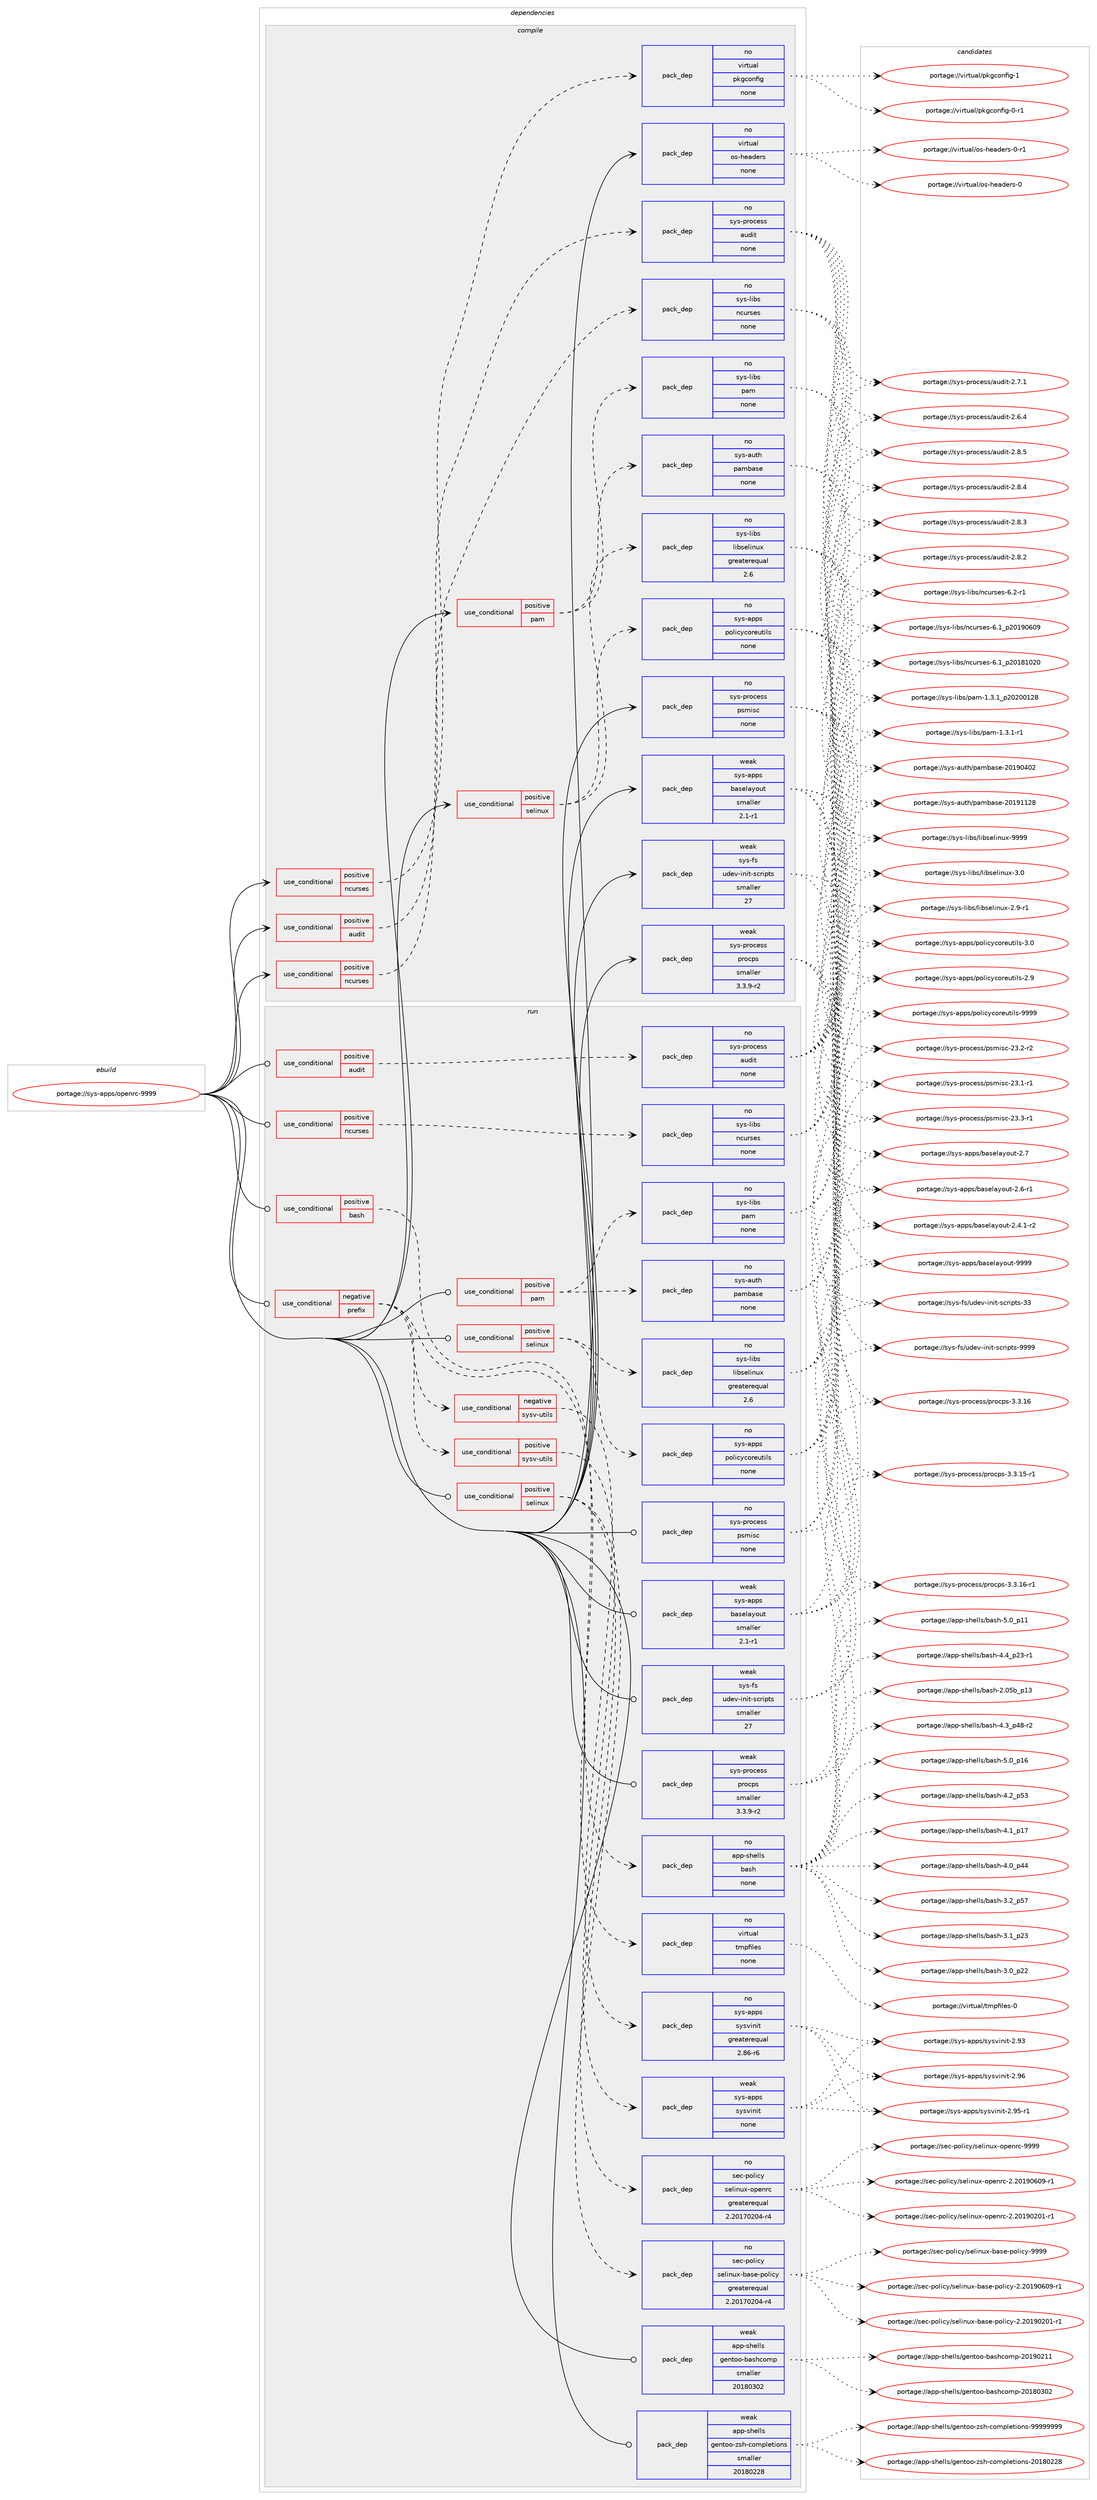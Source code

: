 digraph prolog {

# *************
# Graph options
# *************

newrank=true;
concentrate=true;
compound=true;
graph [rankdir=LR,fontname=Helvetica,fontsize=10,ranksep=1.5];#, ranksep=2.5, nodesep=0.2];
edge  [arrowhead=vee];
node  [fontname=Helvetica,fontsize=10];

# **********
# The ebuild
# **********

subgraph cluster_leftcol {
color=gray;
rank=same;
label=<<i>ebuild</i>>;
id [label="portage://sys-apps/openrc-9999", color=red, width=4, href="../sys-apps/openrc-9999.svg"];
}

# ****************
# The dependencies
# ****************

subgraph cluster_midcol {
color=gray;
label=<<i>dependencies</i>>;
subgraph cluster_compile {
fillcolor="#eeeeee";
style=filled;
label=<<i>compile</i>>;
subgraph cond8708 {
dependency42035 [label=<<TABLE BORDER="0" CELLBORDER="1" CELLSPACING="0" CELLPADDING="4"><TR><TD ROWSPAN="3" CELLPADDING="10">use_conditional</TD></TR><TR><TD>positive</TD></TR><TR><TD>audit</TD></TR></TABLE>>, shape=none, color=red];
subgraph pack32331 {
dependency42036 [label=<<TABLE BORDER="0" CELLBORDER="1" CELLSPACING="0" CELLPADDING="4" WIDTH="220"><TR><TD ROWSPAN="6" CELLPADDING="30">pack_dep</TD></TR><TR><TD WIDTH="110">no</TD></TR><TR><TD>sys-process</TD></TR><TR><TD>audit</TD></TR><TR><TD>none</TD></TR><TR><TD></TD></TR></TABLE>>, shape=none, color=blue];
}
dependency42035:e -> dependency42036:w [weight=20,style="dashed",arrowhead="vee"];
}
id:e -> dependency42035:w [weight=20,style="solid",arrowhead="vee"];
subgraph cond8709 {
dependency42037 [label=<<TABLE BORDER="0" CELLBORDER="1" CELLSPACING="0" CELLPADDING="4"><TR><TD ROWSPAN="3" CELLPADDING="10">use_conditional</TD></TR><TR><TD>positive</TD></TR><TR><TD>ncurses</TD></TR></TABLE>>, shape=none, color=red];
subgraph pack32332 {
dependency42038 [label=<<TABLE BORDER="0" CELLBORDER="1" CELLSPACING="0" CELLPADDING="4" WIDTH="220"><TR><TD ROWSPAN="6" CELLPADDING="30">pack_dep</TD></TR><TR><TD WIDTH="110">no</TD></TR><TR><TD>sys-libs</TD></TR><TR><TD>ncurses</TD></TR><TR><TD>none</TD></TR><TR><TD></TD></TR></TABLE>>, shape=none, color=blue];
}
dependency42037:e -> dependency42038:w [weight=20,style="dashed",arrowhead="vee"];
}
id:e -> dependency42037:w [weight=20,style="solid",arrowhead="vee"];
subgraph cond8710 {
dependency42039 [label=<<TABLE BORDER="0" CELLBORDER="1" CELLSPACING="0" CELLPADDING="4"><TR><TD ROWSPAN="3" CELLPADDING="10">use_conditional</TD></TR><TR><TD>positive</TD></TR><TR><TD>ncurses</TD></TR></TABLE>>, shape=none, color=red];
subgraph pack32333 {
dependency42040 [label=<<TABLE BORDER="0" CELLBORDER="1" CELLSPACING="0" CELLPADDING="4" WIDTH="220"><TR><TD ROWSPAN="6" CELLPADDING="30">pack_dep</TD></TR><TR><TD WIDTH="110">no</TD></TR><TR><TD>virtual</TD></TR><TR><TD>pkgconfig</TD></TR><TR><TD>none</TD></TR><TR><TD></TD></TR></TABLE>>, shape=none, color=blue];
}
dependency42039:e -> dependency42040:w [weight=20,style="dashed",arrowhead="vee"];
}
id:e -> dependency42039:w [weight=20,style="solid",arrowhead="vee"];
subgraph cond8711 {
dependency42041 [label=<<TABLE BORDER="0" CELLBORDER="1" CELLSPACING="0" CELLPADDING="4"><TR><TD ROWSPAN="3" CELLPADDING="10">use_conditional</TD></TR><TR><TD>positive</TD></TR><TR><TD>pam</TD></TR></TABLE>>, shape=none, color=red];
subgraph pack32334 {
dependency42042 [label=<<TABLE BORDER="0" CELLBORDER="1" CELLSPACING="0" CELLPADDING="4" WIDTH="220"><TR><TD ROWSPAN="6" CELLPADDING="30">pack_dep</TD></TR><TR><TD WIDTH="110">no</TD></TR><TR><TD>sys-auth</TD></TR><TR><TD>pambase</TD></TR><TR><TD>none</TD></TR><TR><TD></TD></TR></TABLE>>, shape=none, color=blue];
}
dependency42041:e -> dependency42042:w [weight=20,style="dashed",arrowhead="vee"];
subgraph pack32335 {
dependency42043 [label=<<TABLE BORDER="0" CELLBORDER="1" CELLSPACING="0" CELLPADDING="4" WIDTH="220"><TR><TD ROWSPAN="6" CELLPADDING="30">pack_dep</TD></TR><TR><TD WIDTH="110">no</TD></TR><TR><TD>sys-libs</TD></TR><TR><TD>pam</TD></TR><TR><TD>none</TD></TR><TR><TD></TD></TR></TABLE>>, shape=none, color=blue];
}
dependency42041:e -> dependency42043:w [weight=20,style="dashed",arrowhead="vee"];
}
id:e -> dependency42041:w [weight=20,style="solid",arrowhead="vee"];
subgraph cond8712 {
dependency42044 [label=<<TABLE BORDER="0" CELLBORDER="1" CELLSPACING="0" CELLPADDING="4"><TR><TD ROWSPAN="3" CELLPADDING="10">use_conditional</TD></TR><TR><TD>positive</TD></TR><TR><TD>selinux</TD></TR></TABLE>>, shape=none, color=red];
subgraph pack32336 {
dependency42045 [label=<<TABLE BORDER="0" CELLBORDER="1" CELLSPACING="0" CELLPADDING="4" WIDTH="220"><TR><TD ROWSPAN="6" CELLPADDING="30">pack_dep</TD></TR><TR><TD WIDTH="110">no</TD></TR><TR><TD>sys-apps</TD></TR><TR><TD>policycoreutils</TD></TR><TR><TD>none</TD></TR><TR><TD></TD></TR></TABLE>>, shape=none, color=blue];
}
dependency42044:e -> dependency42045:w [weight=20,style="dashed",arrowhead="vee"];
subgraph pack32337 {
dependency42046 [label=<<TABLE BORDER="0" CELLBORDER="1" CELLSPACING="0" CELLPADDING="4" WIDTH="220"><TR><TD ROWSPAN="6" CELLPADDING="30">pack_dep</TD></TR><TR><TD WIDTH="110">no</TD></TR><TR><TD>sys-libs</TD></TR><TR><TD>libselinux</TD></TR><TR><TD>greaterequal</TD></TR><TR><TD>2.6</TD></TR></TABLE>>, shape=none, color=blue];
}
dependency42044:e -> dependency42046:w [weight=20,style="dashed",arrowhead="vee"];
}
id:e -> dependency42044:w [weight=20,style="solid",arrowhead="vee"];
subgraph pack32338 {
dependency42047 [label=<<TABLE BORDER="0" CELLBORDER="1" CELLSPACING="0" CELLPADDING="4" WIDTH="220"><TR><TD ROWSPAN="6" CELLPADDING="30">pack_dep</TD></TR><TR><TD WIDTH="110">no</TD></TR><TR><TD>sys-process</TD></TR><TR><TD>psmisc</TD></TR><TR><TD>none</TD></TR><TR><TD></TD></TR></TABLE>>, shape=none, color=blue];
}
id:e -> dependency42047:w [weight=20,style="solid",arrowhead="vee"];
subgraph pack32339 {
dependency42048 [label=<<TABLE BORDER="0" CELLBORDER="1" CELLSPACING="0" CELLPADDING="4" WIDTH="220"><TR><TD ROWSPAN="6" CELLPADDING="30">pack_dep</TD></TR><TR><TD WIDTH="110">no</TD></TR><TR><TD>virtual</TD></TR><TR><TD>os-headers</TD></TR><TR><TD>none</TD></TR><TR><TD></TD></TR></TABLE>>, shape=none, color=blue];
}
id:e -> dependency42048:w [weight=20,style="solid",arrowhead="vee"];
subgraph pack32340 {
dependency42049 [label=<<TABLE BORDER="0" CELLBORDER="1" CELLSPACING="0" CELLPADDING="4" WIDTH="220"><TR><TD ROWSPAN="6" CELLPADDING="30">pack_dep</TD></TR><TR><TD WIDTH="110">weak</TD></TR><TR><TD>sys-apps</TD></TR><TR><TD>baselayout</TD></TR><TR><TD>smaller</TD></TR><TR><TD>2.1-r1</TD></TR></TABLE>>, shape=none, color=blue];
}
id:e -> dependency42049:w [weight=20,style="solid",arrowhead="vee"];
subgraph pack32341 {
dependency42050 [label=<<TABLE BORDER="0" CELLBORDER="1" CELLSPACING="0" CELLPADDING="4" WIDTH="220"><TR><TD ROWSPAN="6" CELLPADDING="30">pack_dep</TD></TR><TR><TD WIDTH="110">weak</TD></TR><TR><TD>sys-fs</TD></TR><TR><TD>udev-init-scripts</TD></TR><TR><TD>smaller</TD></TR><TR><TD>27</TD></TR></TABLE>>, shape=none, color=blue];
}
id:e -> dependency42050:w [weight=20,style="solid",arrowhead="vee"];
subgraph pack32342 {
dependency42051 [label=<<TABLE BORDER="0" CELLBORDER="1" CELLSPACING="0" CELLPADDING="4" WIDTH="220"><TR><TD ROWSPAN="6" CELLPADDING="30">pack_dep</TD></TR><TR><TD WIDTH="110">weak</TD></TR><TR><TD>sys-process</TD></TR><TR><TD>procps</TD></TR><TR><TD>smaller</TD></TR><TR><TD>3.3.9-r2</TD></TR></TABLE>>, shape=none, color=blue];
}
id:e -> dependency42051:w [weight=20,style="solid",arrowhead="vee"];
}
subgraph cluster_compileandrun {
fillcolor="#eeeeee";
style=filled;
label=<<i>compile and run</i>>;
}
subgraph cluster_run {
fillcolor="#eeeeee";
style=filled;
label=<<i>run</i>>;
subgraph cond8713 {
dependency42052 [label=<<TABLE BORDER="0" CELLBORDER="1" CELLSPACING="0" CELLPADDING="4"><TR><TD ROWSPAN="3" CELLPADDING="10">use_conditional</TD></TR><TR><TD>negative</TD></TR><TR><TD>prefix</TD></TR></TABLE>>, shape=none, color=red];
subgraph cond8714 {
dependency42053 [label=<<TABLE BORDER="0" CELLBORDER="1" CELLSPACING="0" CELLPADDING="4"><TR><TD ROWSPAN="3" CELLPADDING="10">use_conditional</TD></TR><TR><TD>positive</TD></TR><TR><TD>sysv-utils</TD></TR></TABLE>>, shape=none, color=red];
subgraph pack32343 {
dependency42054 [label=<<TABLE BORDER="0" CELLBORDER="1" CELLSPACING="0" CELLPADDING="4" WIDTH="220"><TR><TD ROWSPAN="6" CELLPADDING="30">pack_dep</TD></TR><TR><TD WIDTH="110">weak</TD></TR><TR><TD>sys-apps</TD></TR><TR><TD>sysvinit</TD></TR><TR><TD>none</TD></TR><TR><TD></TD></TR></TABLE>>, shape=none, color=blue];
}
dependency42053:e -> dependency42054:w [weight=20,style="dashed",arrowhead="vee"];
}
dependency42052:e -> dependency42053:w [weight=20,style="dashed",arrowhead="vee"];
subgraph cond8715 {
dependency42055 [label=<<TABLE BORDER="0" CELLBORDER="1" CELLSPACING="0" CELLPADDING="4"><TR><TD ROWSPAN="3" CELLPADDING="10">use_conditional</TD></TR><TR><TD>negative</TD></TR><TR><TD>sysv-utils</TD></TR></TABLE>>, shape=none, color=red];
subgraph pack32344 {
dependency42056 [label=<<TABLE BORDER="0" CELLBORDER="1" CELLSPACING="0" CELLPADDING="4" WIDTH="220"><TR><TD ROWSPAN="6" CELLPADDING="30">pack_dep</TD></TR><TR><TD WIDTH="110">no</TD></TR><TR><TD>sys-apps</TD></TR><TR><TD>sysvinit</TD></TR><TR><TD>greaterequal</TD></TR><TR><TD>2.86-r6</TD></TR></TABLE>>, shape=none, color=blue];
}
dependency42055:e -> dependency42056:w [weight=20,style="dashed",arrowhead="vee"];
}
dependency42052:e -> dependency42055:w [weight=20,style="dashed",arrowhead="vee"];
subgraph pack32345 {
dependency42057 [label=<<TABLE BORDER="0" CELLBORDER="1" CELLSPACING="0" CELLPADDING="4" WIDTH="220"><TR><TD ROWSPAN="6" CELLPADDING="30">pack_dep</TD></TR><TR><TD WIDTH="110">no</TD></TR><TR><TD>virtual</TD></TR><TR><TD>tmpfiles</TD></TR><TR><TD>none</TD></TR><TR><TD></TD></TR></TABLE>>, shape=none, color=blue];
}
dependency42052:e -> dependency42057:w [weight=20,style="dashed",arrowhead="vee"];
}
id:e -> dependency42052:w [weight=20,style="solid",arrowhead="odot"];
subgraph cond8716 {
dependency42058 [label=<<TABLE BORDER="0" CELLBORDER="1" CELLSPACING="0" CELLPADDING="4"><TR><TD ROWSPAN="3" CELLPADDING="10">use_conditional</TD></TR><TR><TD>positive</TD></TR><TR><TD>audit</TD></TR></TABLE>>, shape=none, color=red];
subgraph pack32346 {
dependency42059 [label=<<TABLE BORDER="0" CELLBORDER="1" CELLSPACING="0" CELLPADDING="4" WIDTH="220"><TR><TD ROWSPAN="6" CELLPADDING="30">pack_dep</TD></TR><TR><TD WIDTH="110">no</TD></TR><TR><TD>sys-process</TD></TR><TR><TD>audit</TD></TR><TR><TD>none</TD></TR><TR><TD></TD></TR></TABLE>>, shape=none, color=blue];
}
dependency42058:e -> dependency42059:w [weight=20,style="dashed",arrowhead="vee"];
}
id:e -> dependency42058:w [weight=20,style="solid",arrowhead="odot"];
subgraph cond8717 {
dependency42060 [label=<<TABLE BORDER="0" CELLBORDER="1" CELLSPACING="0" CELLPADDING="4"><TR><TD ROWSPAN="3" CELLPADDING="10">use_conditional</TD></TR><TR><TD>positive</TD></TR><TR><TD>bash</TD></TR></TABLE>>, shape=none, color=red];
subgraph pack32347 {
dependency42061 [label=<<TABLE BORDER="0" CELLBORDER="1" CELLSPACING="0" CELLPADDING="4" WIDTH="220"><TR><TD ROWSPAN="6" CELLPADDING="30">pack_dep</TD></TR><TR><TD WIDTH="110">no</TD></TR><TR><TD>app-shells</TD></TR><TR><TD>bash</TD></TR><TR><TD>none</TD></TR><TR><TD></TD></TR></TABLE>>, shape=none, color=blue];
}
dependency42060:e -> dependency42061:w [weight=20,style="dashed",arrowhead="vee"];
}
id:e -> dependency42060:w [weight=20,style="solid",arrowhead="odot"];
subgraph cond8718 {
dependency42062 [label=<<TABLE BORDER="0" CELLBORDER="1" CELLSPACING="0" CELLPADDING="4"><TR><TD ROWSPAN="3" CELLPADDING="10">use_conditional</TD></TR><TR><TD>positive</TD></TR><TR><TD>ncurses</TD></TR></TABLE>>, shape=none, color=red];
subgraph pack32348 {
dependency42063 [label=<<TABLE BORDER="0" CELLBORDER="1" CELLSPACING="0" CELLPADDING="4" WIDTH="220"><TR><TD ROWSPAN="6" CELLPADDING="30">pack_dep</TD></TR><TR><TD WIDTH="110">no</TD></TR><TR><TD>sys-libs</TD></TR><TR><TD>ncurses</TD></TR><TR><TD>none</TD></TR><TR><TD></TD></TR></TABLE>>, shape=none, color=blue];
}
dependency42062:e -> dependency42063:w [weight=20,style="dashed",arrowhead="vee"];
}
id:e -> dependency42062:w [weight=20,style="solid",arrowhead="odot"];
subgraph cond8719 {
dependency42064 [label=<<TABLE BORDER="0" CELLBORDER="1" CELLSPACING="0" CELLPADDING="4"><TR><TD ROWSPAN="3" CELLPADDING="10">use_conditional</TD></TR><TR><TD>positive</TD></TR><TR><TD>pam</TD></TR></TABLE>>, shape=none, color=red];
subgraph pack32349 {
dependency42065 [label=<<TABLE BORDER="0" CELLBORDER="1" CELLSPACING="0" CELLPADDING="4" WIDTH="220"><TR><TD ROWSPAN="6" CELLPADDING="30">pack_dep</TD></TR><TR><TD WIDTH="110">no</TD></TR><TR><TD>sys-auth</TD></TR><TR><TD>pambase</TD></TR><TR><TD>none</TD></TR><TR><TD></TD></TR></TABLE>>, shape=none, color=blue];
}
dependency42064:e -> dependency42065:w [weight=20,style="dashed",arrowhead="vee"];
subgraph pack32350 {
dependency42066 [label=<<TABLE BORDER="0" CELLBORDER="1" CELLSPACING="0" CELLPADDING="4" WIDTH="220"><TR><TD ROWSPAN="6" CELLPADDING="30">pack_dep</TD></TR><TR><TD WIDTH="110">no</TD></TR><TR><TD>sys-libs</TD></TR><TR><TD>pam</TD></TR><TR><TD>none</TD></TR><TR><TD></TD></TR></TABLE>>, shape=none, color=blue];
}
dependency42064:e -> dependency42066:w [weight=20,style="dashed",arrowhead="vee"];
}
id:e -> dependency42064:w [weight=20,style="solid",arrowhead="odot"];
subgraph cond8720 {
dependency42067 [label=<<TABLE BORDER="0" CELLBORDER="1" CELLSPACING="0" CELLPADDING="4"><TR><TD ROWSPAN="3" CELLPADDING="10">use_conditional</TD></TR><TR><TD>positive</TD></TR><TR><TD>selinux</TD></TR></TABLE>>, shape=none, color=red];
subgraph pack32351 {
dependency42068 [label=<<TABLE BORDER="0" CELLBORDER="1" CELLSPACING="0" CELLPADDING="4" WIDTH="220"><TR><TD ROWSPAN="6" CELLPADDING="30">pack_dep</TD></TR><TR><TD WIDTH="110">no</TD></TR><TR><TD>sec-policy</TD></TR><TR><TD>selinux-base-policy</TD></TR><TR><TD>greaterequal</TD></TR><TR><TD>2.20170204-r4</TD></TR></TABLE>>, shape=none, color=blue];
}
dependency42067:e -> dependency42068:w [weight=20,style="dashed",arrowhead="vee"];
subgraph pack32352 {
dependency42069 [label=<<TABLE BORDER="0" CELLBORDER="1" CELLSPACING="0" CELLPADDING="4" WIDTH="220"><TR><TD ROWSPAN="6" CELLPADDING="30">pack_dep</TD></TR><TR><TD WIDTH="110">no</TD></TR><TR><TD>sec-policy</TD></TR><TR><TD>selinux-openrc</TD></TR><TR><TD>greaterequal</TD></TR><TR><TD>2.20170204-r4</TD></TR></TABLE>>, shape=none, color=blue];
}
dependency42067:e -> dependency42069:w [weight=20,style="dashed",arrowhead="vee"];
}
id:e -> dependency42067:w [weight=20,style="solid",arrowhead="odot"];
subgraph cond8721 {
dependency42070 [label=<<TABLE BORDER="0" CELLBORDER="1" CELLSPACING="0" CELLPADDING="4"><TR><TD ROWSPAN="3" CELLPADDING="10">use_conditional</TD></TR><TR><TD>positive</TD></TR><TR><TD>selinux</TD></TR></TABLE>>, shape=none, color=red];
subgraph pack32353 {
dependency42071 [label=<<TABLE BORDER="0" CELLBORDER="1" CELLSPACING="0" CELLPADDING="4" WIDTH="220"><TR><TD ROWSPAN="6" CELLPADDING="30">pack_dep</TD></TR><TR><TD WIDTH="110">no</TD></TR><TR><TD>sys-apps</TD></TR><TR><TD>policycoreutils</TD></TR><TR><TD>none</TD></TR><TR><TD></TD></TR></TABLE>>, shape=none, color=blue];
}
dependency42070:e -> dependency42071:w [weight=20,style="dashed",arrowhead="vee"];
subgraph pack32354 {
dependency42072 [label=<<TABLE BORDER="0" CELLBORDER="1" CELLSPACING="0" CELLPADDING="4" WIDTH="220"><TR><TD ROWSPAN="6" CELLPADDING="30">pack_dep</TD></TR><TR><TD WIDTH="110">no</TD></TR><TR><TD>sys-libs</TD></TR><TR><TD>libselinux</TD></TR><TR><TD>greaterequal</TD></TR><TR><TD>2.6</TD></TR></TABLE>>, shape=none, color=blue];
}
dependency42070:e -> dependency42072:w [weight=20,style="dashed",arrowhead="vee"];
}
id:e -> dependency42070:w [weight=20,style="solid",arrowhead="odot"];
subgraph pack32355 {
dependency42073 [label=<<TABLE BORDER="0" CELLBORDER="1" CELLSPACING="0" CELLPADDING="4" WIDTH="220"><TR><TD ROWSPAN="6" CELLPADDING="30">pack_dep</TD></TR><TR><TD WIDTH="110">no</TD></TR><TR><TD>sys-process</TD></TR><TR><TD>psmisc</TD></TR><TR><TD>none</TD></TR><TR><TD></TD></TR></TABLE>>, shape=none, color=blue];
}
id:e -> dependency42073:w [weight=20,style="solid",arrowhead="odot"];
subgraph pack32356 {
dependency42074 [label=<<TABLE BORDER="0" CELLBORDER="1" CELLSPACING="0" CELLPADDING="4" WIDTH="220"><TR><TD ROWSPAN="6" CELLPADDING="30">pack_dep</TD></TR><TR><TD WIDTH="110">weak</TD></TR><TR><TD>app-shells</TD></TR><TR><TD>gentoo-bashcomp</TD></TR><TR><TD>smaller</TD></TR><TR><TD>20180302</TD></TR></TABLE>>, shape=none, color=blue];
}
id:e -> dependency42074:w [weight=20,style="solid",arrowhead="odot"];
subgraph pack32357 {
dependency42075 [label=<<TABLE BORDER="0" CELLBORDER="1" CELLSPACING="0" CELLPADDING="4" WIDTH="220"><TR><TD ROWSPAN="6" CELLPADDING="30">pack_dep</TD></TR><TR><TD WIDTH="110">weak</TD></TR><TR><TD>app-shells</TD></TR><TR><TD>gentoo-zsh-completions</TD></TR><TR><TD>smaller</TD></TR><TR><TD>20180228</TD></TR></TABLE>>, shape=none, color=blue];
}
id:e -> dependency42075:w [weight=20,style="solid",arrowhead="odot"];
subgraph pack32358 {
dependency42076 [label=<<TABLE BORDER="0" CELLBORDER="1" CELLSPACING="0" CELLPADDING="4" WIDTH="220"><TR><TD ROWSPAN="6" CELLPADDING="30">pack_dep</TD></TR><TR><TD WIDTH="110">weak</TD></TR><TR><TD>sys-apps</TD></TR><TR><TD>baselayout</TD></TR><TR><TD>smaller</TD></TR><TR><TD>2.1-r1</TD></TR></TABLE>>, shape=none, color=blue];
}
id:e -> dependency42076:w [weight=20,style="solid",arrowhead="odot"];
subgraph pack32359 {
dependency42077 [label=<<TABLE BORDER="0" CELLBORDER="1" CELLSPACING="0" CELLPADDING="4" WIDTH="220"><TR><TD ROWSPAN="6" CELLPADDING="30">pack_dep</TD></TR><TR><TD WIDTH="110">weak</TD></TR><TR><TD>sys-fs</TD></TR><TR><TD>udev-init-scripts</TD></TR><TR><TD>smaller</TD></TR><TR><TD>27</TD></TR></TABLE>>, shape=none, color=blue];
}
id:e -> dependency42077:w [weight=20,style="solid",arrowhead="odot"];
subgraph pack32360 {
dependency42078 [label=<<TABLE BORDER="0" CELLBORDER="1" CELLSPACING="0" CELLPADDING="4" WIDTH="220"><TR><TD ROWSPAN="6" CELLPADDING="30">pack_dep</TD></TR><TR><TD WIDTH="110">weak</TD></TR><TR><TD>sys-process</TD></TR><TR><TD>procps</TD></TR><TR><TD>smaller</TD></TR><TR><TD>3.3.9-r2</TD></TR></TABLE>>, shape=none, color=blue];
}
id:e -> dependency42078:w [weight=20,style="solid",arrowhead="odot"];
}
}

# **************
# The candidates
# **************

subgraph cluster_choices {
rank=same;
color=gray;
label=<<i>candidates</i>>;

subgraph choice32331 {
color=black;
nodesep=1;
choice11512111545112114111991011151154797117100105116455046564653 [label="portage://sys-process/audit-2.8.5", color=red, width=4,href="../sys-process/audit-2.8.5.svg"];
choice11512111545112114111991011151154797117100105116455046564652 [label="portage://sys-process/audit-2.8.4", color=red, width=4,href="../sys-process/audit-2.8.4.svg"];
choice11512111545112114111991011151154797117100105116455046564651 [label="portage://sys-process/audit-2.8.3", color=red, width=4,href="../sys-process/audit-2.8.3.svg"];
choice11512111545112114111991011151154797117100105116455046564650 [label="portage://sys-process/audit-2.8.2", color=red, width=4,href="../sys-process/audit-2.8.2.svg"];
choice11512111545112114111991011151154797117100105116455046554649 [label="portage://sys-process/audit-2.7.1", color=red, width=4,href="../sys-process/audit-2.7.1.svg"];
choice11512111545112114111991011151154797117100105116455046544652 [label="portage://sys-process/audit-2.6.4", color=red, width=4,href="../sys-process/audit-2.6.4.svg"];
dependency42036:e -> choice11512111545112114111991011151154797117100105116455046564653:w [style=dotted,weight="100"];
dependency42036:e -> choice11512111545112114111991011151154797117100105116455046564652:w [style=dotted,weight="100"];
dependency42036:e -> choice11512111545112114111991011151154797117100105116455046564651:w [style=dotted,weight="100"];
dependency42036:e -> choice11512111545112114111991011151154797117100105116455046564650:w [style=dotted,weight="100"];
dependency42036:e -> choice11512111545112114111991011151154797117100105116455046554649:w [style=dotted,weight="100"];
dependency42036:e -> choice11512111545112114111991011151154797117100105116455046544652:w [style=dotted,weight="100"];
}
subgraph choice32332 {
color=black;
nodesep=1;
choice11512111545108105981154711099117114115101115455446504511449 [label="portage://sys-libs/ncurses-6.2-r1", color=red, width=4,href="../sys-libs/ncurses-6.2-r1.svg"];
choice1151211154510810598115471109911711411510111545544649951125048495748544857 [label="portage://sys-libs/ncurses-6.1_p20190609", color=red, width=4,href="../sys-libs/ncurses-6.1_p20190609.svg"];
choice1151211154510810598115471109911711411510111545544649951125048495649485048 [label="portage://sys-libs/ncurses-6.1_p20181020", color=red, width=4,href="../sys-libs/ncurses-6.1_p20181020.svg"];
dependency42038:e -> choice11512111545108105981154711099117114115101115455446504511449:w [style=dotted,weight="100"];
dependency42038:e -> choice1151211154510810598115471109911711411510111545544649951125048495748544857:w [style=dotted,weight="100"];
dependency42038:e -> choice1151211154510810598115471109911711411510111545544649951125048495649485048:w [style=dotted,weight="100"];
}
subgraph choice32333 {
color=black;
nodesep=1;
choice1181051141161179710847112107103991111101021051034549 [label="portage://virtual/pkgconfig-1", color=red, width=4,href="../virtual/pkgconfig-1.svg"];
choice11810511411611797108471121071039911111010210510345484511449 [label="portage://virtual/pkgconfig-0-r1", color=red, width=4,href="../virtual/pkgconfig-0-r1.svg"];
dependency42040:e -> choice1181051141161179710847112107103991111101021051034549:w [style=dotted,weight="100"];
dependency42040:e -> choice11810511411611797108471121071039911111010210510345484511449:w [style=dotted,weight="100"];
}
subgraph choice32334 {
color=black;
nodesep=1;
choice115121115459711711610447112971099897115101455048495749495056 [label="portage://sys-auth/pambase-20191128", color=red, width=4,href="../sys-auth/pambase-20191128.svg"];
choice115121115459711711610447112971099897115101455048495748524850 [label="portage://sys-auth/pambase-20190402", color=red, width=4,href="../sys-auth/pambase-20190402.svg"];
dependency42042:e -> choice115121115459711711610447112971099897115101455048495749495056:w [style=dotted,weight="100"];
dependency42042:e -> choice115121115459711711610447112971099897115101455048495748524850:w [style=dotted,weight="100"];
}
subgraph choice32335 {
color=black;
nodesep=1;
choice11512111545108105981154711297109454946514649951125048504848495056 [label="portage://sys-libs/pam-1.3.1_p20200128", color=red, width=4,href="../sys-libs/pam-1.3.1_p20200128.svg"];
choice115121115451081059811547112971094549465146494511449 [label="portage://sys-libs/pam-1.3.1-r1", color=red, width=4,href="../sys-libs/pam-1.3.1-r1.svg"];
dependency42043:e -> choice11512111545108105981154711297109454946514649951125048504848495056:w [style=dotted,weight="100"];
dependency42043:e -> choice115121115451081059811547112971094549465146494511449:w [style=dotted,weight="100"];
}
subgraph choice32336 {
color=black;
nodesep=1;
choice11512111545971121121154711211110810599121991111141011171161051081154557575757 [label="portage://sys-apps/policycoreutils-9999", color=red, width=4,href="../sys-apps/policycoreutils-9999.svg"];
choice115121115459711211211547112111108105991219911111410111711610510811545514648 [label="portage://sys-apps/policycoreutils-3.0", color=red, width=4,href="../sys-apps/policycoreutils-3.0.svg"];
choice115121115459711211211547112111108105991219911111410111711610510811545504657 [label="portage://sys-apps/policycoreutils-2.9", color=red, width=4,href="../sys-apps/policycoreutils-2.9.svg"];
dependency42045:e -> choice11512111545971121121154711211110810599121991111141011171161051081154557575757:w [style=dotted,weight="100"];
dependency42045:e -> choice115121115459711211211547112111108105991219911111410111711610510811545514648:w [style=dotted,weight="100"];
dependency42045:e -> choice115121115459711211211547112111108105991219911111410111711610510811545504657:w [style=dotted,weight="100"];
}
subgraph choice32337 {
color=black;
nodesep=1;
choice115121115451081059811547108105981151011081051101171204557575757 [label="portage://sys-libs/libselinux-9999", color=red, width=4,href="../sys-libs/libselinux-9999.svg"];
choice1151211154510810598115471081059811510110810511011712045514648 [label="portage://sys-libs/libselinux-3.0", color=red, width=4,href="../sys-libs/libselinux-3.0.svg"];
choice11512111545108105981154710810598115101108105110117120455046574511449 [label="portage://sys-libs/libselinux-2.9-r1", color=red, width=4,href="../sys-libs/libselinux-2.9-r1.svg"];
dependency42046:e -> choice115121115451081059811547108105981151011081051101171204557575757:w [style=dotted,weight="100"];
dependency42046:e -> choice1151211154510810598115471081059811510110810511011712045514648:w [style=dotted,weight="100"];
dependency42046:e -> choice11512111545108105981154710810598115101108105110117120455046574511449:w [style=dotted,weight="100"];
}
subgraph choice32338 {
color=black;
nodesep=1;
choice1151211154511211411199101115115471121151091051159945505146514511449 [label="portage://sys-process/psmisc-23.3-r1", color=red, width=4,href="../sys-process/psmisc-23.3-r1.svg"];
choice1151211154511211411199101115115471121151091051159945505146504511450 [label="portage://sys-process/psmisc-23.2-r2", color=red, width=4,href="../sys-process/psmisc-23.2-r2.svg"];
choice1151211154511211411199101115115471121151091051159945505146494511449 [label="portage://sys-process/psmisc-23.1-r1", color=red, width=4,href="../sys-process/psmisc-23.1-r1.svg"];
dependency42047:e -> choice1151211154511211411199101115115471121151091051159945505146514511449:w [style=dotted,weight="100"];
dependency42047:e -> choice1151211154511211411199101115115471121151091051159945505146504511450:w [style=dotted,weight="100"];
dependency42047:e -> choice1151211154511211411199101115115471121151091051159945505146494511449:w [style=dotted,weight="100"];
}
subgraph choice32339 {
color=black;
nodesep=1;
choice1181051141161179710847111115451041019710010111411545484511449 [label="portage://virtual/os-headers-0-r1", color=red, width=4,href="../virtual/os-headers-0-r1.svg"];
choice118105114116117971084711111545104101971001011141154548 [label="portage://virtual/os-headers-0", color=red, width=4,href="../virtual/os-headers-0.svg"];
dependency42048:e -> choice1181051141161179710847111115451041019710010111411545484511449:w [style=dotted,weight="100"];
dependency42048:e -> choice118105114116117971084711111545104101971001011141154548:w [style=dotted,weight="100"];
}
subgraph choice32340 {
color=black;
nodesep=1;
choice1151211154597112112115479897115101108971211111171164557575757 [label="portage://sys-apps/baselayout-9999", color=red, width=4,href="../sys-apps/baselayout-9999.svg"];
choice11512111545971121121154798971151011089712111111711645504655 [label="portage://sys-apps/baselayout-2.7", color=red, width=4,href="../sys-apps/baselayout-2.7.svg"];
choice115121115459711211211547989711510110897121111117116455046544511449 [label="portage://sys-apps/baselayout-2.6-r1", color=red, width=4,href="../sys-apps/baselayout-2.6-r1.svg"];
choice1151211154597112112115479897115101108971211111171164550465246494511450 [label="portage://sys-apps/baselayout-2.4.1-r2", color=red, width=4,href="../sys-apps/baselayout-2.4.1-r2.svg"];
dependency42049:e -> choice1151211154597112112115479897115101108971211111171164557575757:w [style=dotted,weight="100"];
dependency42049:e -> choice11512111545971121121154798971151011089712111111711645504655:w [style=dotted,weight="100"];
dependency42049:e -> choice115121115459711211211547989711510110897121111117116455046544511449:w [style=dotted,weight="100"];
dependency42049:e -> choice1151211154597112112115479897115101108971211111171164550465246494511450:w [style=dotted,weight="100"];
}
subgraph choice32341 {
color=black;
nodesep=1;
choice11512111545102115471171001011184510511010511645115991141051121161154557575757 [label="portage://sys-fs/udev-init-scripts-9999", color=red, width=4,href="../sys-fs/udev-init-scripts-9999.svg"];
choice1151211154510211547117100101118451051101051164511599114105112116115455151 [label="portage://sys-fs/udev-init-scripts-33", color=red, width=4,href="../sys-fs/udev-init-scripts-33.svg"];
dependency42050:e -> choice11512111545102115471171001011184510511010511645115991141051121161154557575757:w [style=dotted,weight="100"];
dependency42050:e -> choice1151211154510211547117100101118451051101051164511599114105112116115455151:w [style=dotted,weight="100"];
}
subgraph choice32342 {
color=black;
nodesep=1;
choice11512111545112114111991011151154711211411199112115455146514649544511449 [label="portage://sys-process/procps-3.3.16-r1", color=red, width=4,href="../sys-process/procps-3.3.16-r1.svg"];
choice1151211154511211411199101115115471121141119911211545514651464954 [label="portage://sys-process/procps-3.3.16", color=red, width=4,href="../sys-process/procps-3.3.16.svg"];
choice11512111545112114111991011151154711211411199112115455146514649534511449 [label="portage://sys-process/procps-3.3.15-r1", color=red, width=4,href="../sys-process/procps-3.3.15-r1.svg"];
dependency42051:e -> choice11512111545112114111991011151154711211411199112115455146514649544511449:w [style=dotted,weight="100"];
dependency42051:e -> choice1151211154511211411199101115115471121141119911211545514651464954:w [style=dotted,weight="100"];
dependency42051:e -> choice11512111545112114111991011151154711211411199112115455146514649534511449:w [style=dotted,weight="100"];
}
subgraph choice32343 {
color=black;
nodesep=1;
choice1151211154597112112115471151211151181051101051164550465754 [label="portage://sys-apps/sysvinit-2.96", color=red, width=4,href="../sys-apps/sysvinit-2.96.svg"];
choice11512111545971121121154711512111511810511010511645504657534511449 [label="portage://sys-apps/sysvinit-2.95-r1", color=red, width=4,href="../sys-apps/sysvinit-2.95-r1.svg"];
choice1151211154597112112115471151211151181051101051164550465751 [label="portage://sys-apps/sysvinit-2.93", color=red, width=4,href="../sys-apps/sysvinit-2.93.svg"];
dependency42054:e -> choice1151211154597112112115471151211151181051101051164550465754:w [style=dotted,weight="100"];
dependency42054:e -> choice11512111545971121121154711512111511810511010511645504657534511449:w [style=dotted,weight="100"];
dependency42054:e -> choice1151211154597112112115471151211151181051101051164550465751:w [style=dotted,weight="100"];
}
subgraph choice32344 {
color=black;
nodesep=1;
choice1151211154597112112115471151211151181051101051164550465754 [label="portage://sys-apps/sysvinit-2.96", color=red, width=4,href="../sys-apps/sysvinit-2.96.svg"];
choice11512111545971121121154711512111511810511010511645504657534511449 [label="portage://sys-apps/sysvinit-2.95-r1", color=red, width=4,href="../sys-apps/sysvinit-2.95-r1.svg"];
choice1151211154597112112115471151211151181051101051164550465751 [label="portage://sys-apps/sysvinit-2.93", color=red, width=4,href="../sys-apps/sysvinit-2.93.svg"];
dependency42056:e -> choice1151211154597112112115471151211151181051101051164550465754:w [style=dotted,weight="100"];
dependency42056:e -> choice11512111545971121121154711512111511810511010511645504657534511449:w [style=dotted,weight="100"];
dependency42056:e -> choice1151211154597112112115471151211151181051101051164550465751:w [style=dotted,weight="100"];
}
subgraph choice32345 {
color=black;
nodesep=1;
choice11810511411611797108471161091121021051081011154548 [label="portage://virtual/tmpfiles-0", color=red, width=4,href="../virtual/tmpfiles-0.svg"];
dependency42057:e -> choice11810511411611797108471161091121021051081011154548:w [style=dotted,weight="100"];
}
subgraph choice32346 {
color=black;
nodesep=1;
choice11512111545112114111991011151154797117100105116455046564653 [label="portage://sys-process/audit-2.8.5", color=red, width=4,href="../sys-process/audit-2.8.5.svg"];
choice11512111545112114111991011151154797117100105116455046564652 [label="portage://sys-process/audit-2.8.4", color=red, width=4,href="../sys-process/audit-2.8.4.svg"];
choice11512111545112114111991011151154797117100105116455046564651 [label="portage://sys-process/audit-2.8.3", color=red, width=4,href="../sys-process/audit-2.8.3.svg"];
choice11512111545112114111991011151154797117100105116455046564650 [label="portage://sys-process/audit-2.8.2", color=red, width=4,href="../sys-process/audit-2.8.2.svg"];
choice11512111545112114111991011151154797117100105116455046554649 [label="portage://sys-process/audit-2.7.1", color=red, width=4,href="../sys-process/audit-2.7.1.svg"];
choice11512111545112114111991011151154797117100105116455046544652 [label="portage://sys-process/audit-2.6.4", color=red, width=4,href="../sys-process/audit-2.6.4.svg"];
dependency42059:e -> choice11512111545112114111991011151154797117100105116455046564653:w [style=dotted,weight="100"];
dependency42059:e -> choice11512111545112114111991011151154797117100105116455046564652:w [style=dotted,weight="100"];
dependency42059:e -> choice11512111545112114111991011151154797117100105116455046564651:w [style=dotted,weight="100"];
dependency42059:e -> choice11512111545112114111991011151154797117100105116455046564650:w [style=dotted,weight="100"];
dependency42059:e -> choice11512111545112114111991011151154797117100105116455046554649:w [style=dotted,weight="100"];
dependency42059:e -> choice11512111545112114111991011151154797117100105116455046544652:w [style=dotted,weight="100"];
}
subgraph choice32347 {
color=black;
nodesep=1;
choice971121124511510410110810811547989711510445534648951124954 [label="portage://app-shells/bash-5.0_p16", color=red, width=4,href="../app-shells/bash-5.0_p16.svg"];
choice971121124511510410110810811547989711510445534648951124949 [label="portage://app-shells/bash-5.0_p11", color=red, width=4,href="../app-shells/bash-5.0_p11.svg"];
choice9711211245115104101108108115479897115104455246529511250514511449 [label="portage://app-shells/bash-4.4_p23-r1", color=red, width=4,href="../app-shells/bash-4.4_p23-r1.svg"];
choice9711211245115104101108108115479897115104455246519511252564511450 [label="portage://app-shells/bash-4.3_p48-r2", color=red, width=4,href="../app-shells/bash-4.3_p48-r2.svg"];
choice971121124511510410110810811547989711510445524650951125351 [label="portage://app-shells/bash-4.2_p53", color=red, width=4,href="../app-shells/bash-4.2_p53.svg"];
choice971121124511510410110810811547989711510445524649951124955 [label="portage://app-shells/bash-4.1_p17", color=red, width=4,href="../app-shells/bash-4.1_p17.svg"];
choice971121124511510410110810811547989711510445524648951125252 [label="portage://app-shells/bash-4.0_p44", color=red, width=4,href="../app-shells/bash-4.0_p44.svg"];
choice971121124511510410110810811547989711510445514650951125355 [label="portage://app-shells/bash-3.2_p57", color=red, width=4,href="../app-shells/bash-3.2_p57.svg"];
choice971121124511510410110810811547989711510445514649951125051 [label="portage://app-shells/bash-3.1_p23", color=red, width=4,href="../app-shells/bash-3.1_p23.svg"];
choice971121124511510410110810811547989711510445514648951125050 [label="portage://app-shells/bash-3.0_p22", color=red, width=4,href="../app-shells/bash-3.0_p22.svg"];
choice9711211245115104101108108115479897115104455046485398951124951 [label="portage://app-shells/bash-2.05b_p13", color=red, width=4,href="../app-shells/bash-2.05b_p13.svg"];
dependency42061:e -> choice971121124511510410110810811547989711510445534648951124954:w [style=dotted,weight="100"];
dependency42061:e -> choice971121124511510410110810811547989711510445534648951124949:w [style=dotted,weight="100"];
dependency42061:e -> choice9711211245115104101108108115479897115104455246529511250514511449:w [style=dotted,weight="100"];
dependency42061:e -> choice9711211245115104101108108115479897115104455246519511252564511450:w [style=dotted,weight="100"];
dependency42061:e -> choice971121124511510410110810811547989711510445524650951125351:w [style=dotted,weight="100"];
dependency42061:e -> choice971121124511510410110810811547989711510445524649951124955:w [style=dotted,weight="100"];
dependency42061:e -> choice971121124511510410110810811547989711510445524648951125252:w [style=dotted,weight="100"];
dependency42061:e -> choice971121124511510410110810811547989711510445514650951125355:w [style=dotted,weight="100"];
dependency42061:e -> choice971121124511510410110810811547989711510445514649951125051:w [style=dotted,weight="100"];
dependency42061:e -> choice971121124511510410110810811547989711510445514648951125050:w [style=dotted,weight="100"];
dependency42061:e -> choice9711211245115104101108108115479897115104455046485398951124951:w [style=dotted,weight="100"];
}
subgraph choice32348 {
color=black;
nodesep=1;
choice11512111545108105981154711099117114115101115455446504511449 [label="portage://sys-libs/ncurses-6.2-r1", color=red, width=4,href="../sys-libs/ncurses-6.2-r1.svg"];
choice1151211154510810598115471109911711411510111545544649951125048495748544857 [label="portage://sys-libs/ncurses-6.1_p20190609", color=red, width=4,href="../sys-libs/ncurses-6.1_p20190609.svg"];
choice1151211154510810598115471109911711411510111545544649951125048495649485048 [label="portage://sys-libs/ncurses-6.1_p20181020", color=red, width=4,href="../sys-libs/ncurses-6.1_p20181020.svg"];
dependency42063:e -> choice11512111545108105981154711099117114115101115455446504511449:w [style=dotted,weight="100"];
dependency42063:e -> choice1151211154510810598115471109911711411510111545544649951125048495748544857:w [style=dotted,weight="100"];
dependency42063:e -> choice1151211154510810598115471109911711411510111545544649951125048495649485048:w [style=dotted,weight="100"];
}
subgraph choice32349 {
color=black;
nodesep=1;
choice115121115459711711610447112971099897115101455048495749495056 [label="portage://sys-auth/pambase-20191128", color=red, width=4,href="../sys-auth/pambase-20191128.svg"];
choice115121115459711711610447112971099897115101455048495748524850 [label="portage://sys-auth/pambase-20190402", color=red, width=4,href="../sys-auth/pambase-20190402.svg"];
dependency42065:e -> choice115121115459711711610447112971099897115101455048495749495056:w [style=dotted,weight="100"];
dependency42065:e -> choice115121115459711711610447112971099897115101455048495748524850:w [style=dotted,weight="100"];
}
subgraph choice32350 {
color=black;
nodesep=1;
choice11512111545108105981154711297109454946514649951125048504848495056 [label="portage://sys-libs/pam-1.3.1_p20200128", color=red, width=4,href="../sys-libs/pam-1.3.1_p20200128.svg"];
choice115121115451081059811547112971094549465146494511449 [label="portage://sys-libs/pam-1.3.1-r1", color=red, width=4,href="../sys-libs/pam-1.3.1-r1.svg"];
dependency42066:e -> choice11512111545108105981154711297109454946514649951125048504848495056:w [style=dotted,weight="100"];
dependency42066:e -> choice115121115451081059811547112971094549465146494511449:w [style=dotted,weight="100"];
}
subgraph choice32351 {
color=black;
nodesep=1;
choice1151019945112111108105991214711510110810511011712045989711510145112111108105991214557575757 [label="portage://sec-policy/selinux-base-policy-9999", color=red, width=4,href="../sec-policy/selinux-base-policy-9999.svg"];
choice11510199451121111081059912147115101108105110117120459897115101451121111081059912145504650484957485448574511449 [label="portage://sec-policy/selinux-base-policy-2.20190609-r1", color=red, width=4,href="../sec-policy/selinux-base-policy-2.20190609-r1.svg"];
choice11510199451121111081059912147115101108105110117120459897115101451121111081059912145504650484957485048494511449 [label="portage://sec-policy/selinux-base-policy-2.20190201-r1", color=red, width=4,href="../sec-policy/selinux-base-policy-2.20190201-r1.svg"];
dependency42068:e -> choice1151019945112111108105991214711510110810511011712045989711510145112111108105991214557575757:w [style=dotted,weight="100"];
dependency42068:e -> choice11510199451121111081059912147115101108105110117120459897115101451121111081059912145504650484957485448574511449:w [style=dotted,weight="100"];
dependency42068:e -> choice11510199451121111081059912147115101108105110117120459897115101451121111081059912145504650484957485048494511449:w [style=dotted,weight="100"];
}
subgraph choice32352 {
color=black;
nodesep=1;
choice1151019945112111108105991214711510110810511011712045111112101110114994557575757 [label="portage://sec-policy/selinux-openrc-9999", color=red, width=4,href="../sec-policy/selinux-openrc-9999.svg"];
choice11510199451121111081059912147115101108105110117120451111121011101149945504650484957485448574511449 [label="portage://sec-policy/selinux-openrc-2.20190609-r1", color=red, width=4,href="../sec-policy/selinux-openrc-2.20190609-r1.svg"];
choice11510199451121111081059912147115101108105110117120451111121011101149945504650484957485048494511449 [label="portage://sec-policy/selinux-openrc-2.20190201-r1", color=red, width=4,href="../sec-policy/selinux-openrc-2.20190201-r1.svg"];
dependency42069:e -> choice1151019945112111108105991214711510110810511011712045111112101110114994557575757:w [style=dotted,weight="100"];
dependency42069:e -> choice11510199451121111081059912147115101108105110117120451111121011101149945504650484957485448574511449:w [style=dotted,weight="100"];
dependency42069:e -> choice11510199451121111081059912147115101108105110117120451111121011101149945504650484957485048494511449:w [style=dotted,weight="100"];
}
subgraph choice32353 {
color=black;
nodesep=1;
choice11512111545971121121154711211110810599121991111141011171161051081154557575757 [label="portage://sys-apps/policycoreutils-9999", color=red, width=4,href="../sys-apps/policycoreutils-9999.svg"];
choice115121115459711211211547112111108105991219911111410111711610510811545514648 [label="portage://sys-apps/policycoreutils-3.0", color=red, width=4,href="../sys-apps/policycoreutils-3.0.svg"];
choice115121115459711211211547112111108105991219911111410111711610510811545504657 [label="portage://sys-apps/policycoreutils-2.9", color=red, width=4,href="../sys-apps/policycoreutils-2.9.svg"];
dependency42071:e -> choice11512111545971121121154711211110810599121991111141011171161051081154557575757:w [style=dotted,weight="100"];
dependency42071:e -> choice115121115459711211211547112111108105991219911111410111711610510811545514648:w [style=dotted,weight="100"];
dependency42071:e -> choice115121115459711211211547112111108105991219911111410111711610510811545504657:w [style=dotted,weight="100"];
}
subgraph choice32354 {
color=black;
nodesep=1;
choice115121115451081059811547108105981151011081051101171204557575757 [label="portage://sys-libs/libselinux-9999", color=red, width=4,href="../sys-libs/libselinux-9999.svg"];
choice1151211154510810598115471081059811510110810511011712045514648 [label="portage://sys-libs/libselinux-3.0", color=red, width=4,href="../sys-libs/libselinux-3.0.svg"];
choice11512111545108105981154710810598115101108105110117120455046574511449 [label="portage://sys-libs/libselinux-2.9-r1", color=red, width=4,href="../sys-libs/libselinux-2.9-r1.svg"];
dependency42072:e -> choice115121115451081059811547108105981151011081051101171204557575757:w [style=dotted,weight="100"];
dependency42072:e -> choice1151211154510810598115471081059811510110810511011712045514648:w [style=dotted,weight="100"];
dependency42072:e -> choice11512111545108105981154710810598115101108105110117120455046574511449:w [style=dotted,weight="100"];
}
subgraph choice32355 {
color=black;
nodesep=1;
choice1151211154511211411199101115115471121151091051159945505146514511449 [label="portage://sys-process/psmisc-23.3-r1", color=red, width=4,href="../sys-process/psmisc-23.3-r1.svg"];
choice1151211154511211411199101115115471121151091051159945505146504511450 [label="portage://sys-process/psmisc-23.2-r2", color=red, width=4,href="../sys-process/psmisc-23.2-r2.svg"];
choice1151211154511211411199101115115471121151091051159945505146494511449 [label="portage://sys-process/psmisc-23.1-r1", color=red, width=4,href="../sys-process/psmisc-23.1-r1.svg"];
dependency42073:e -> choice1151211154511211411199101115115471121151091051159945505146514511449:w [style=dotted,weight="100"];
dependency42073:e -> choice1151211154511211411199101115115471121151091051159945505146504511450:w [style=dotted,weight="100"];
dependency42073:e -> choice1151211154511211411199101115115471121151091051159945505146494511449:w [style=dotted,weight="100"];
}
subgraph choice32356 {
color=black;
nodesep=1;
choice97112112451151041011081081154710310111011611111145989711510499111109112455048495748504949 [label="portage://app-shells/gentoo-bashcomp-20190211", color=red, width=4,href="../app-shells/gentoo-bashcomp-20190211.svg"];
choice97112112451151041011081081154710310111011611111145989711510499111109112455048495648514850 [label="portage://app-shells/gentoo-bashcomp-20180302", color=red, width=4,href="../app-shells/gentoo-bashcomp-20180302.svg"];
dependency42074:e -> choice97112112451151041011081081154710310111011611111145989711510499111109112455048495748504949:w [style=dotted,weight="100"];
dependency42074:e -> choice97112112451151041011081081154710310111011611111145989711510499111109112455048495648514850:w [style=dotted,weight="100"];
}
subgraph choice32357 {
color=black;
nodesep=1;
choice971121124511510410110810811547103101110116111111451221151044599111109112108101116105111110115455757575757575757 [label="portage://app-shells/gentoo-zsh-completions-99999999", color=red, width=4,href="../app-shells/gentoo-zsh-completions-99999999.svg"];
choice971121124511510410110810811547103101110116111111451221151044599111109112108101116105111110115455048495648505056 [label="portage://app-shells/gentoo-zsh-completions-20180228", color=red, width=4,href="../app-shells/gentoo-zsh-completions-20180228.svg"];
dependency42075:e -> choice971121124511510410110810811547103101110116111111451221151044599111109112108101116105111110115455757575757575757:w [style=dotted,weight="100"];
dependency42075:e -> choice971121124511510410110810811547103101110116111111451221151044599111109112108101116105111110115455048495648505056:w [style=dotted,weight="100"];
}
subgraph choice32358 {
color=black;
nodesep=1;
choice1151211154597112112115479897115101108971211111171164557575757 [label="portage://sys-apps/baselayout-9999", color=red, width=4,href="../sys-apps/baselayout-9999.svg"];
choice11512111545971121121154798971151011089712111111711645504655 [label="portage://sys-apps/baselayout-2.7", color=red, width=4,href="../sys-apps/baselayout-2.7.svg"];
choice115121115459711211211547989711510110897121111117116455046544511449 [label="portage://sys-apps/baselayout-2.6-r1", color=red, width=4,href="../sys-apps/baselayout-2.6-r1.svg"];
choice1151211154597112112115479897115101108971211111171164550465246494511450 [label="portage://sys-apps/baselayout-2.4.1-r2", color=red, width=4,href="../sys-apps/baselayout-2.4.1-r2.svg"];
dependency42076:e -> choice1151211154597112112115479897115101108971211111171164557575757:w [style=dotted,weight="100"];
dependency42076:e -> choice11512111545971121121154798971151011089712111111711645504655:w [style=dotted,weight="100"];
dependency42076:e -> choice115121115459711211211547989711510110897121111117116455046544511449:w [style=dotted,weight="100"];
dependency42076:e -> choice1151211154597112112115479897115101108971211111171164550465246494511450:w [style=dotted,weight="100"];
}
subgraph choice32359 {
color=black;
nodesep=1;
choice11512111545102115471171001011184510511010511645115991141051121161154557575757 [label="portage://sys-fs/udev-init-scripts-9999", color=red, width=4,href="../sys-fs/udev-init-scripts-9999.svg"];
choice1151211154510211547117100101118451051101051164511599114105112116115455151 [label="portage://sys-fs/udev-init-scripts-33", color=red, width=4,href="../sys-fs/udev-init-scripts-33.svg"];
dependency42077:e -> choice11512111545102115471171001011184510511010511645115991141051121161154557575757:w [style=dotted,weight="100"];
dependency42077:e -> choice1151211154510211547117100101118451051101051164511599114105112116115455151:w [style=dotted,weight="100"];
}
subgraph choice32360 {
color=black;
nodesep=1;
choice11512111545112114111991011151154711211411199112115455146514649544511449 [label="portage://sys-process/procps-3.3.16-r1", color=red, width=4,href="../sys-process/procps-3.3.16-r1.svg"];
choice1151211154511211411199101115115471121141119911211545514651464954 [label="portage://sys-process/procps-3.3.16", color=red, width=4,href="../sys-process/procps-3.3.16.svg"];
choice11512111545112114111991011151154711211411199112115455146514649534511449 [label="portage://sys-process/procps-3.3.15-r1", color=red, width=4,href="../sys-process/procps-3.3.15-r1.svg"];
dependency42078:e -> choice11512111545112114111991011151154711211411199112115455146514649544511449:w [style=dotted,weight="100"];
dependency42078:e -> choice1151211154511211411199101115115471121141119911211545514651464954:w [style=dotted,weight="100"];
dependency42078:e -> choice11512111545112114111991011151154711211411199112115455146514649534511449:w [style=dotted,weight="100"];
}
}

}
